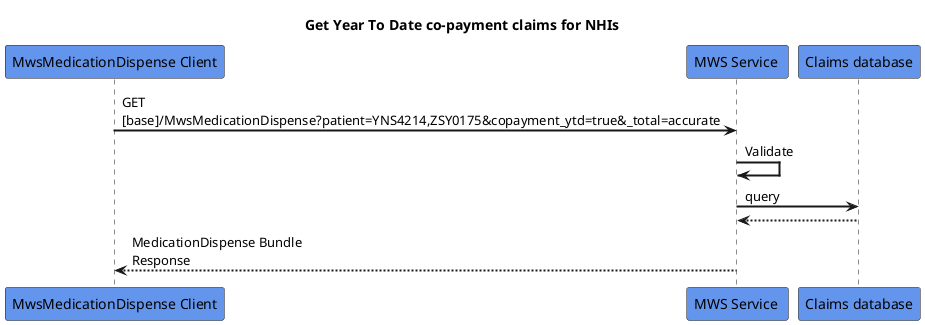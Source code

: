 @startuml
skinparam sequenceArrowThickness 2
skinparam roundcorner 5
skinparam maxmessagesize 180
skinparam sequenceParticipant bold
title Get Year To Date co-payment claims for NHIs
participant "MwsMedicationDispense Client" as A #CornflowerBlue
participant "MWS Service " as B #CornflowerBlue
participant "Claims database" as C #CornflowerBlue

A -> B: GET [base]/MwsMedicationDispense?patient=YNS4214,ZSY0175&copayment_ytd=true&_total=accurate
B -> B: Validate
B -> C: query
C -[dashed]-> B:

B -[dashed]-> A: MedicationDispense Bundle Response 

@enduml
